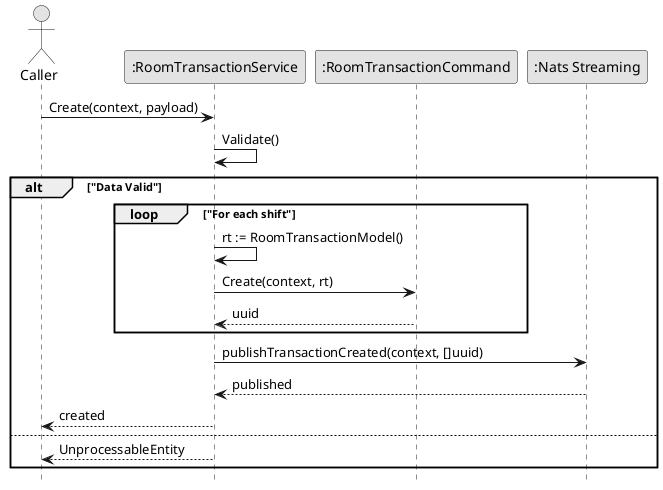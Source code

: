 @startuml CreateRoomTransaction

skinparam ConditionStyle hline
skinparam Monochrome true
skinparam Shadowing false
hide footbox

actor Caller
participant ":RoomTransactionService" as RoomTransactionService
participant ":RoomTransactionCommand" as RoomTransactionCommand
participant ":Nats Streaming" as NatsStreaming

Caller->RoomTransactionService: Create(context, payload)
RoomTransactionService->RoomTransactionService: Validate()

alt "Data Valid"
    loop "For each shift"
        RoomTransactionService->RoomTransactionService: rt := RoomTransactionModel()
        RoomTransactionService->RoomTransactionCommand: Create(context, rt)
        RoomTransactionCommand-->RoomTransactionService: uuid
    end

    RoomTransactionService->NatsStreaming: publishTransactionCreated(context, []uuid)
    NatsStreaming-->RoomTransactionService: published
    RoomTransactionService-->Caller: created
else
    RoomTransactionService-->Caller: UnprocessableEntity
end

@enduml